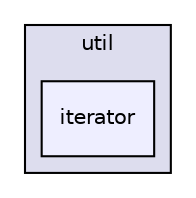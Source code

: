 digraph "include/multiscale/util/iterator" {
  compound=true
  node [ fontsize="10", fontname="Helvetica"];
  edge [ labelfontsize="10", labelfontname="Helvetica"];
  subgraph clusterdir_ff09e8904545ab63e1f07803423f5513 {
    graph [ bgcolor="#ddddee", pencolor="black", label="util" fontname="Helvetica", fontsize="10", URL="dir_ff09e8904545ab63e1f07803423f5513.html"]
  dir_824d8e29ca983f29029521cf8fbfb15d [shape=box, label="iterator", style="filled", fillcolor="#eeeeff", pencolor="black", URL="dir_824d8e29ca983f29029521cf8fbfb15d.html"];
  }
}
